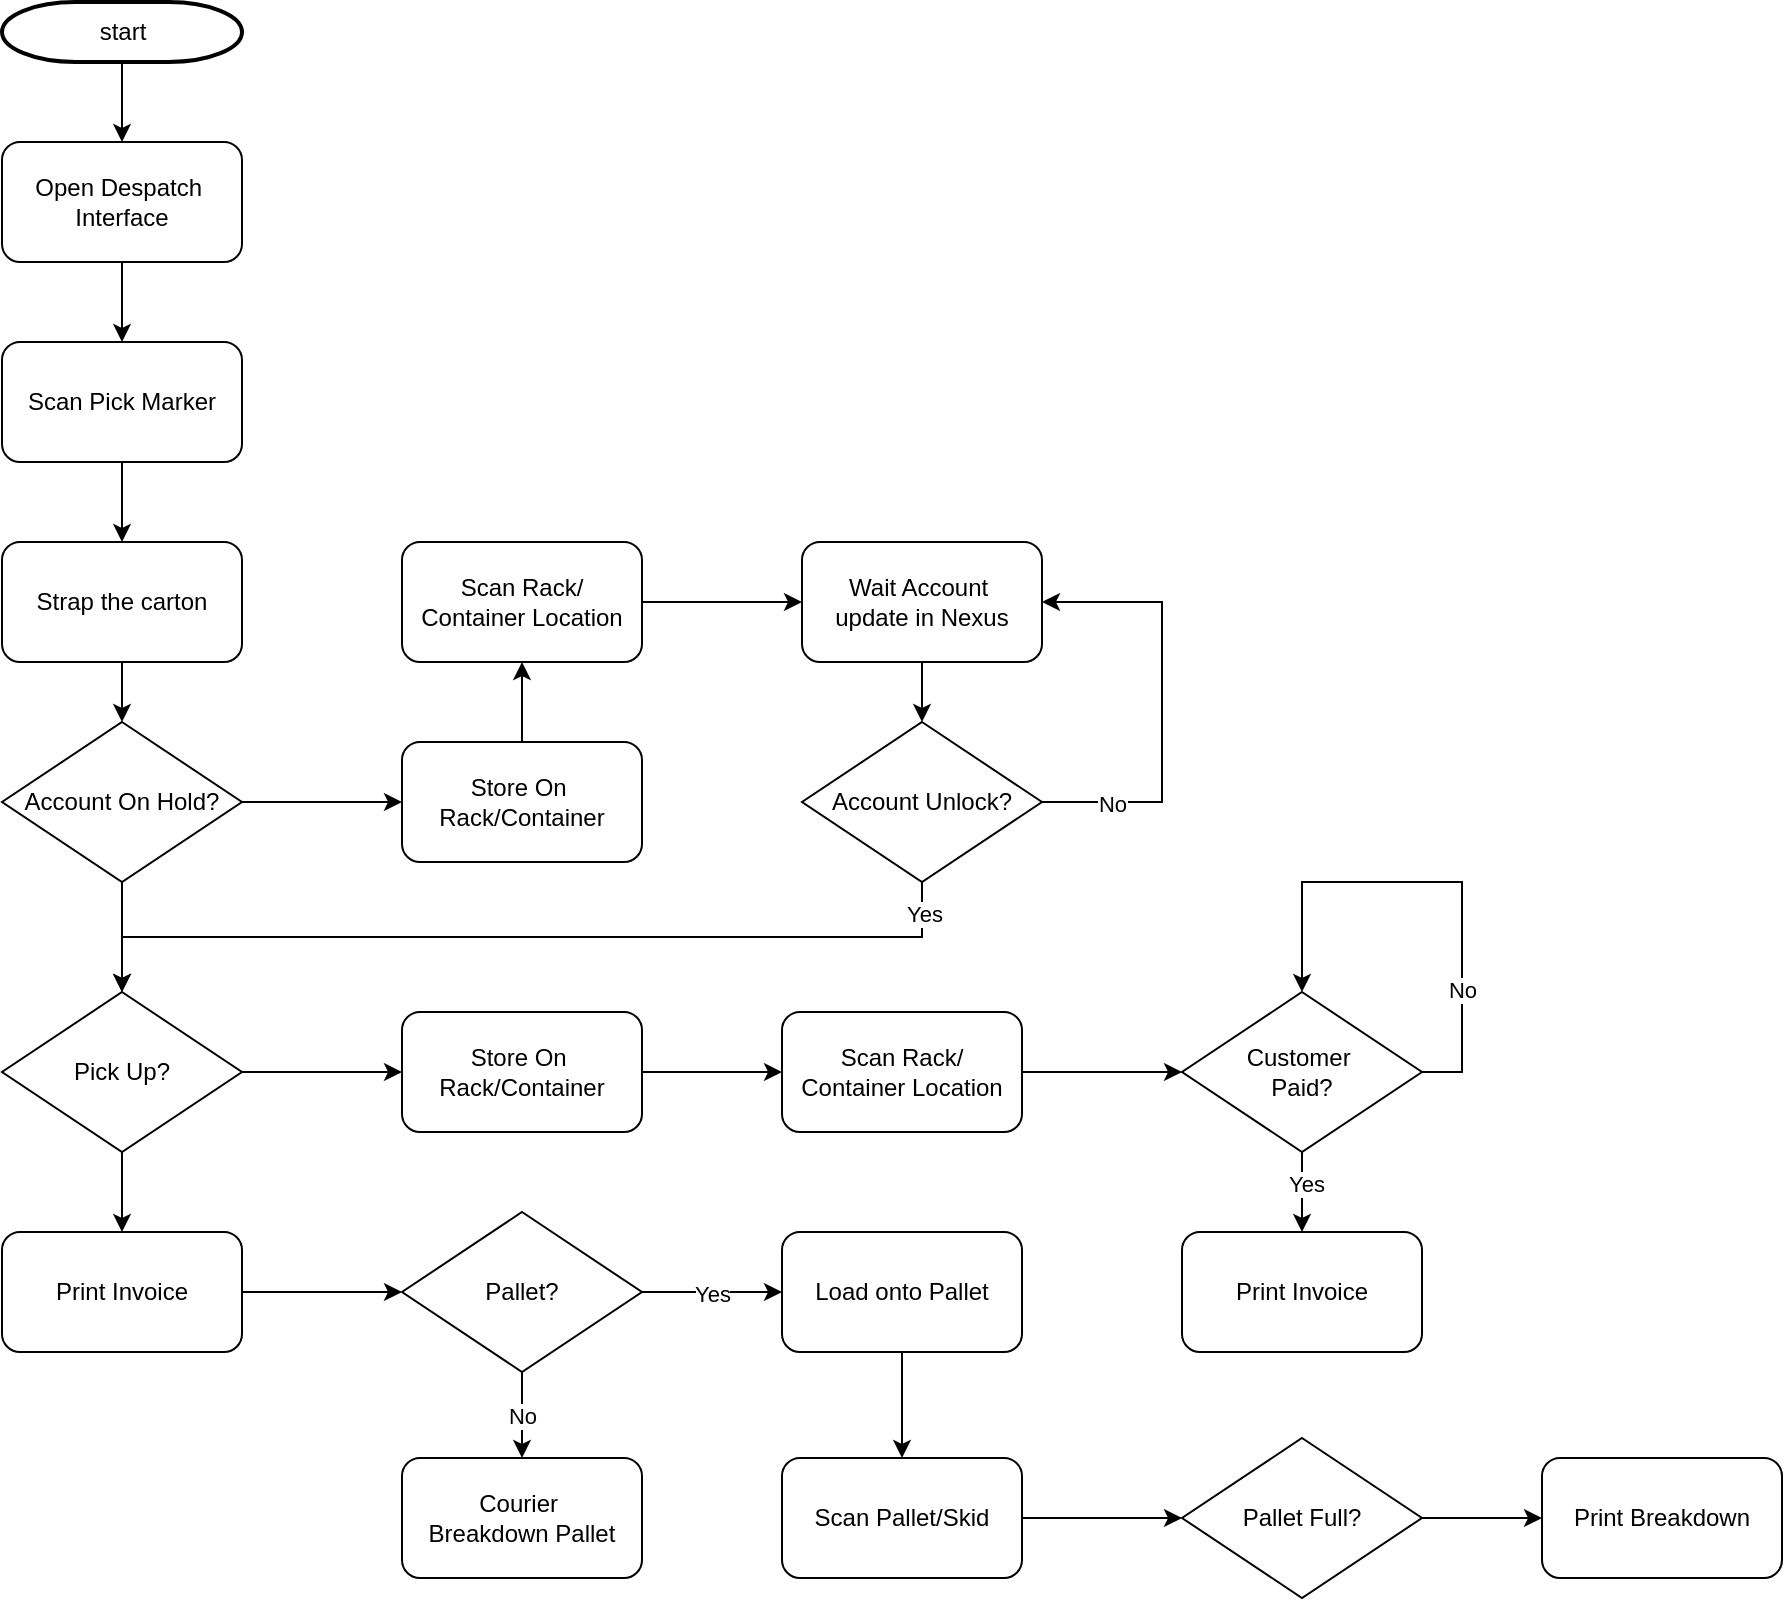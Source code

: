 <mxfile version="25.0.3">
  <diagram id="6a731a19-8d31-9384-78a2-239565b7b9f0" name="Page-1">
    <mxGraphModel dx="2074" dy="1132" grid="1" gridSize="10" guides="1" tooltips="1" connect="1" arrows="1" fold="1" page="1" pageScale="1" pageWidth="1169" pageHeight="827" background="none" math="0" shadow="0">
      <root>
        <mxCell id="0" />
        <mxCell id="1" parent="0" />
        <mxCell id="FllbzKFlJK6ehd7ZULbo-95" value="" style="edgeStyle=orthogonalEdgeStyle;rounded=0;orthogonalLoop=1;jettySize=auto;html=1;" parent="1" source="2" target="FllbzKFlJK6ehd7ZULbo-77" edge="1">
          <mxGeometry relative="1" as="geometry" />
        </mxCell>
        <mxCell id="2" value="start" style="shape=mxgraph.flowchart.terminator;strokeWidth=2;gradientColor=none;gradientDirection=north;fontStyle=0;html=1;" parent="1" vertex="1">
          <mxGeometry x="60" y="20" width="120" height="30" as="geometry" />
        </mxCell>
        <mxCell id="IlHMZtGNVjniCkJJhIyE-17" value="" style="edgeStyle=orthogonalEdgeStyle;rounded=0;orthogonalLoop=1;jettySize=auto;html=1;" parent="1" source="FllbzKFlJK6ehd7ZULbo-77" target="IlHMZtGNVjniCkJJhIyE-2" edge="1">
          <mxGeometry relative="1" as="geometry" />
        </mxCell>
        <mxCell id="FllbzKFlJK6ehd7ZULbo-77" value="&lt;span style=&quot;text-wrap-mode: nowrap;&quot;&gt;Open Despatch&amp;nbsp;&lt;/span&gt;&lt;div&gt;&lt;span style=&quot;text-wrap-mode: nowrap;&quot;&gt;Interface&lt;/span&gt;&lt;/div&gt;" style="rounded=1;whiteSpace=wrap;html=1;" parent="1" vertex="1">
          <mxGeometry x="60" y="90" width="120" height="60" as="geometry" />
        </mxCell>
        <mxCell id="d_Sx1PHwJZXIJJpvXMle-3" value="" style="edgeStyle=orthogonalEdgeStyle;rounded=0;orthogonalLoop=1;jettySize=auto;html=1;" edge="1" parent="1" source="IlHMZtGNVjniCkJJhIyE-2" target="d_Sx1PHwJZXIJJpvXMle-2">
          <mxGeometry relative="1" as="geometry" />
        </mxCell>
        <mxCell id="IlHMZtGNVjniCkJJhIyE-2" value="&lt;span style=&quot;text-wrap-mode: nowrap;&quot;&gt;Scan Pick Marker&lt;/span&gt;" style="rounded=1;whiteSpace=wrap;html=1;" parent="1" vertex="1">
          <mxGeometry x="60" y="190" width="120" height="60" as="geometry" />
        </mxCell>
        <mxCell id="d_Sx1PHwJZXIJJpvXMle-9" style="edgeStyle=orthogonalEdgeStyle;rounded=0;orthogonalLoop=1;jettySize=auto;html=1;exitX=0.5;exitY=1;exitDx=0;exitDy=0;entryX=0.5;entryY=0;entryDx=0;entryDy=0;" edge="1" parent="1" source="d_Sx1PHwJZXIJJpvXMle-2" target="d_Sx1PHwJZXIJJpvXMle-4">
          <mxGeometry relative="1" as="geometry" />
        </mxCell>
        <mxCell id="d_Sx1PHwJZXIJJpvXMle-2" value="&lt;span style=&quot;text-wrap-mode: nowrap;&quot;&gt;Strap the carton&lt;/span&gt;" style="rounded=1;whiteSpace=wrap;html=1;" vertex="1" parent="1">
          <mxGeometry x="60" y="290" width="120" height="60" as="geometry" />
        </mxCell>
        <mxCell id="d_Sx1PHwJZXIJJpvXMle-11" value="" style="edgeStyle=orthogonalEdgeStyle;rounded=0;orthogonalLoop=1;jettySize=auto;html=1;" edge="1" parent="1" source="d_Sx1PHwJZXIJJpvXMle-4">
          <mxGeometry relative="1" as="geometry">
            <mxPoint x="260" y="420" as="targetPoint" />
          </mxGeometry>
        </mxCell>
        <mxCell id="d_Sx1PHwJZXIJJpvXMle-15" value="" style="edgeStyle=orthogonalEdgeStyle;rounded=0;orthogonalLoop=1;jettySize=auto;html=1;" edge="1" parent="1" source="d_Sx1PHwJZXIJJpvXMle-4" target="d_Sx1PHwJZXIJJpvXMle-5">
          <mxGeometry relative="1" as="geometry" />
        </mxCell>
        <mxCell id="d_Sx1PHwJZXIJJpvXMle-4" value="Account On Hold?" style="rhombus;whiteSpace=wrap;html=1;" vertex="1" parent="1">
          <mxGeometry x="60" y="380" width="120" height="80" as="geometry" />
        </mxCell>
        <mxCell id="d_Sx1PHwJZXIJJpvXMle-16" value="" style="edgeStyle=orthogonalEdgeStyle;rounded=0;orthogonalLoop=1;jettySize=auto;html=1;" edge="1" parent="1" source="d_Sx1PHwJZXIJJpvXMle-5" target="d_Sx1PHwJZXIJJpvXMle-7">
          <mxGeometry relative="1" as="geometry" />
        </mxCell>
        <mxCell id="d_Sx1PHwJZXIJJpvXMle-35" value="" style="edgeStyle=orthogonalEdgeStyle;rounded=0;orthogonalLoop=1;jettySize=auto;html=1;" edge="1" parent="1" source="d_Sx1PHwJZXIJJpvXMle-5" target="d_Sx1PHwJZXIJJpvXMle-31">
          <mxGeometry relative="1" as="geometry" />
        </mxCell>
        <mxCell id="d_Sx1PHwJZXIJJpvXMle-5" value="Pick Up?" style="rhombus;whiteSpace=wrap;html=1;" vertex="1" parent="1">
          <mxGeometry x="60" y="515" width="120" height="80" as="geometry" />
        </mxCell>
        <mxCell id="d_Sx1PHwJZXIJJpvXMle-45" value="" style="edgeStyle=orthogonalEdgeStyle;rounded=0;orthogonalLoop=1;jettySize=auto;html=1;" edge="1" parent="1" source="d_Sx1PHwJZXIJJpvXMle-7" target="d_Sx1PHwJZXIJJpvXMle-43">
          <mxGeometry relative="1" as="geometry" />
        </mxCell>
        <mxCell id="d_Sx1PHwJZXIJJpvXMle-7" value="&lt;span style=&quot;text-wrap-mode: nowrap;&quot;&gt;Print Invoice&lt;/span&gt;" style="rounded=1;whiteSpace=wrap;html=1;" vertex="1" parent="1">
          <mxGeometry x="60" y="635" width="120" height="60" as="geometry" />
        </mxCell>
        <mxCell id="d_Sx1PHwJZXIJJpvXMle-23" value="" style="edgeStyle=orthogonalEdgeStyle;rounded=0;orthogonalLoop=1;jettySize=auto;html=1;" edge="1" parent="1" source="d_Sx1PHwJZXIJJpvXMle-12" target="d_Sx1PHwJZXIJJpvXMle-21">
          <mxGeometry relative="1" as="geometry" />
        </mxCell>
        <mxCell id="d_Sx1PHwJZXIJJpvXMle-12" value="&lt;span style=&quot;text-wrap-mode: nowrap;&quot;&gt;Store On&amp;nbsp;&lt;/span&gt;&lt;div&gt;&lt;span style=&quot;text-wrap-mode: nowrap;&quot;&gt;Rack/Container&lt;/span&gt;&lt;/div&gt;" style="rounded=1;whiteSpace=wrap;html=1;" vertex="1" parent="1">
          <mxGeometry x="260" y="390" width="120" height="60" as="geometry" />
        </mxCell>
        <mxCell id="d_Sx1PHwJZXIJJpvXMle-19" style="edgeStyle=orthogonalEdgeStyle;rounded=0;orthogonalLoop=1;jettySize=auto;html=1;exitX=0.5;exitY=1;exitDx=0;exitDy=0;entryX=0.5;entryY=0;entryDx=0;entryDy=0;" edge="1" parent="1" source="d_Sx1PHwJZXIJJpvXMle-18" target="d_Sx1PHwJZXIJJpvXMle-5">
          <mxGeometry relative="1" as="geometry">
            <mxPoint x="120" y="510" as="targetPoint" />
          </mxGeometry>
        </mxCell>
        <mxCell id="d_Sx1PHwJZXIJJpvXMle-30" value="Yes" style="edgeLabel;html=1;align=center;verticalAlign=middle;resizable=0;points=[];" vertex="1" connectable="0" parent="d_Sx1PHwJZXIJJpvXMle-19">
          <mxGeometry x="-0.932" y="1" relative="1" as="geometry">
            <mxPoint as="offset" />
          </mxGeometry>
        </mxCell>
        <mxCell id="d_Sx1PHwJZXIJJpvXMle-26" style="edgeStyle=orthogonalEdgeStyle;rounded=0;orthogonalLoop=1;jettySize=auto;html=1;exitX=1;exitY=0.5;exitDx=0;exitDy=0;entryX=1;entryY=0.5;entryDx=0;entryDy=0;" edge="1" parent="1" source="d_Sx1PHwJZXIJJpvXMle-18" target="d_Sx1PHwJZXIJJpvXMle-22">
          <mxGeometry relative="1" as="geometry">
            <Array as="points">
              <mxPoint x="640" y="420" />
              <mxPoint x="640" y="320" />
            </Array>
          </mxGeometry>
        </mxCell>
        <mxCell id="d_Sx1PHwJZXIJJpvXMle-29" value="No" style="edgeLabel;html=1;align=center;verticalAlign=middle;resizable=0;points=[];" vertex="1" connectable="0" parent="d_Sx1PHwJZXIJJpvXMle-26">
          <mxGeometry x="-0.686" y="-1" relative="1" as="geometry">
            <mxPoint as="offset" />
          </mxGeometry>
        </mxCell>
        <mxCell id="d_Sx1PHwJZXIJJpvXMle-18" value="Account Unlock?" style="rhombus;whiteSpace=wrap;html=1;" vertex="1" parent="1">
          <mxGeometry x="460" y="380" width="120" height="80" as="geometry" />
        </mxCell>
        <mxCell id="d_Sx1PHwJZXIJJpvXMle-24" style="edgeStyle=orthogonalEdgeStyle;rounded=0;orthogonalLoop=1;jettySize=auto;html=1;exitX=1;exitY=0.5;exitDx=0;exitDy=0;entryX=0;entryY=0.5;entryDx=0;entryDy=0;" edge="1" parent="1" source="d_Sx1PHwJZXIJJpvXMle-21" target="d_Sx1PHwJZXIJJpvXMle-22">
          <mxGeometry relative="1" as="geometry" />
        </mxCell>
        <mxCell id="d_Sx1PHwJZXIJJpvXMle-21" value="&lt;span style=&quot;text-wrap-mode: nowrap;&quot;&gt;Scan Rack/&lt;/span&gt;&lt;div&gt;&lt;span style=&quot;text-wrap-mode: nowrap;&quot;&gt;Container Location&lt;/span&gt;&lt;/div&gt;" style="rounded=1;whiteSpace=wrap;html=1;" vertex="1" parent="1">
          <mxGeometry x="260" y="290" width="120" height="60" as="geometry" />
        </mxCell>
        <mxCell id="d_Sx1PHwJZXIJJpvXMle-25" value="" style="edgeStyle=orthogonalEdgeStyle;rounded=0;orthogonalLoop=1;jettySize=auto;html=1;" edge="1" parent="1" source="d_Sx1PHwJZXIJJpvXMle-22" target="d_Sx1PHwJZXIJJpvXMle-18">
          <mxGeometry relative="1" as="geometry" />
        </mxCell>
        <mxCell id="d_Sx1PHwJZXIJJpvXMle-22" value="&lt;span style=&quot;text-wrap-mode: nowrap;&quot;&gt;Wait Account&amp;nbsp;&lt;/span&gt;&lt;div&gt;&lt;span style=&quot;text-wrap-mode: nowrap;&quot;&gt;update in Nexus&lt;/span&gt;&lt;/div&gt;" style="rounded=1;whiteSpace=wrap;html=1;" vertex="1" parent="1">
          <mxGeometry x="460" y="290" width="120" height="60" as="geometry" />
        </mxCell>
        <mxCell id="d_Sx1PHwJZXIJJpvXMle-36" value="" style="edgeStyle=orthogonalEdgeStyle;rounded=0;orthogonalLoop=1;jettySize=auto;html=1;" edge="1" parent="1" source="d_Sx1PHwJZXIJJpvXMle-31" target="d_Sx1PHwJZXIJJpvXMle-32">
          <mxGeometry relative="1" as="geometry" />
        </mxCell>
        <mxCell id="d_Sx1PHwJZXIJJpvXMle-31" value="&lt;span style=&quot;text-wrap-mode: nowrap;&quot;&gt;Store On&amp;nbsp;&lt;/span&gt;&lt;div&gt;&lt;span style=&quot;text-wrap-mode: nowrap;&quot;&gt;Rack/Container&lt;/span&gt;&lt;/div&gt;" style="rounded=1;whiteSpace=wrap;html=1;" vertex="1" parent="1">
          <mxGeometry x="260" y="525" width="120" height="60" as="geometry" />
        </mxCell>
        <mxCell id="d_Sx1PHwJZXIJJpvXMle-38" value="" style="edgeStyle=orthogonalEdgeStyle;rounded=0;orthogonalLoop=1;jettySize=auto;html=1;" edge="1" parent="1" source="d_Sx1PHwJZXIJJpvXMle-32" target="d_Sx1PHwJZXIJJpvXMle-37">
          <mxGeometry relative="1" as="geometry" />
        </mxCell>
        <mxCell id="d_Sx1PHwJZXIJJpvXMle-32" value="&lt;span style=&quot;text-wrap-mode: nowrap;&quot;&gt;Scan Rack/&lt;/span&gt;&lt;div&gt;&lt;span style=&quot;text-wrap-mode: nowrap;&quot;&gt;Container Location&lt;/span&gt;&lt;/div&gt;" style="rounded=1;whiteSpace=wrap;html=1;" vertex="1" parent="1">
          <mxGeometry x="450" y="525" width="120" height="60" as="geometry" />
        </mxCell>
        <mxCell id="d_Sx1PHwJZXIJJpvXMle-34" value="&lt;span style=&quot;text-wrap-mode: nowrap;&quot;&gt;Print Invoice&lt;/span&gt;" style="rounded=1;whiteSpace=wrap;html=1;" vertex="1" parent="1">
          <mxGeometry x="650" y="635" width="120" height="60" as="geometry" />
        </mxCell>
        <mxCell id="d_Sx1PHwJZXIJJpvXMle-39" value="" style="edgeStyle=orthogonalEdgeStyle;rounded=0;orthogonalLoop=1;jettySize=auto;html=1;" edge="1" parent="1" source="d_Sx1PHwJZXIJJpvXMle-37" target="d_Sx1PHwJZXIJJpvXMle-34">
          <mxGeometry relative="1" as="geometry" />
        </mxCell>
        <mxCell id="d_Sx1PHwJZXIJJpvXMle-42" value="Yes" style="edgeLabel;html=1;align=center;verticalAlign=middle;resizable=0;points=[];" vertex="1" connectable="0" parent="d_Sx1PHwJZXIJJpvXMle-39">
          <mxGeometry x="-0.214" y="2" relative="1" as="geometry">
            <mxPoint as="offset" />
          </mxGeometry>
        </mxCell>
        <mxCell id="d_Sx1PHwJZXIJJpvXMle-37" value="Customer&amp;nbsp;&lt;div&gt;Paid?&lt;/div&gt;" style="rhombus;whiteSpace=wrap;html=1;" vertex="1" parent="1">
          <mxGeometry x="650" y="515" width="120" height="80" as="geometry" />
        </mxCell>
        <mxCell id="d_Sx1PHwJZXIJJpvXMle-40" style="edgeStyle=orthogonalEdgeStyle;rounded=0;orthogonalLoop=1;jettySize=auto;html=1;exitX=1;exitY=0.5;exitDx=0;exitDy=0;entryX=0.5;entryY=0;entryDx=0;entryDy=0;" edge="1" parent="1" source="d_Sx1PHwJZXIJJpvXMle-37" target="d_Sx1PHwJZXIJJpvXMle-37">
          <mxGeometry relative="1" as="geometry">
            <Array as="points">
              <mxPoint x="790" y="555" />
              <mxPoint x="790" y="460" />
              <mxPoint x="710" y="460" />
            </Array>
          </mxGeometry>
        </mxCell>
        <mxCell id="d_Sx1PHwJZXIJJpvXMle-41" value="No" style="edgeLabel;html=1;align=center;verticalAlign=middle;resizable=0;points=[];" vertex="1" connectable="0" parent="d_Sx1PHwJZXIJJpvXMle-40">
          <mxGeometry x="-0.508" relative="1" as="geometry">
            <mxPoint as="offset" />
          </mxGeometry>
        </mxCell>
        <mxCell id="d_Sx1PHwJZXIJJpvXMle-46" value="No" style="edgeStyle=orthogonalEdgeStyle;rounded=0;orthogonalLoop=1;jettySize=auto;html=1;" edge="1" parent="1" source="d_Sx1PHwJZXIJJpvXMle-43" target="d_Sx1PHwJZXIJJpvXMle-44">
          <mxGeometry relative="1" as="geometry" />
        </mxCell>
        <mxCell id="d_Sx1PHwJZXIJJpvXMle-48" value="Yes" style="edgeStyle=orthogonalEdgeStyle;rounded=0;orthogonalLoop=1;jettySize=auto;html=1;" edge="1" parent="1" source="d_Sx1PHwJZXIJJpvXMle-43">
          <mxGeometry relative="1" as="geometry">
            <mxPoint x="450" y="665" as="targetPoint" />
          </mxGeometry>
        </mxCell>
        <mxCell id="d_Sx1PHwJZXIJJpvXMle-43" value="Pallet?" style="rhombus;whiteSpace=wrap;html=1;" vertex="1" parent="1">
          <mxGeometry x="260" y="625" width="120" height="80" as="geometry" />
        </mxCell>
        <mxCell id="d_Sx1PHwJZXIJJpvXMle-44" value="&lt;span style=&quot;text-wrap-mode: nowrap;&quot;&gt;Courier&amp;nbsp;&lt;/span&gt;&lt;div&gt;&lt;span style=&quot;text-wrap-mode: nowrap;&quot;&gt;Breakdown Pallet&lt;/span&gt;&lt;/div&gt;" style="rounded=1;whiteSpace=wrap;html=1;" vertex="1" parent="1">
          <mxGeometry x="260" y="748" width="120" height="60" as="geometry" />
        </mxCell>
        <mxCell id="d_Sx1PHwJZXIJJpvXMle-49" value="&lt;span style=&quot;text-wrap-mode: nowrap;&quot;&gt;Print Breakdown&lt;/span&gt;" style="rounded=1;whiteSpace=wrap;html=1;" vertex="1" parent="1">
          <mxGeometry x="830" y="748" width="120" height="60" as="geometry" />
        </mxCell>
        <mxCell id="d_Sx1PHwJZXIJJpvXMle-52" value="" style="edgeStyle=orthogonalEdgeStyle;rounded=0;orthogonalLoop=1;jettySize=auto;html=1;" edge="1" parent="1" source="d_Sx1PHwJZXIJJpvXMle-50" target="d_Sx1PHwJZXIJJpvXMle-51">
          <mxGeometry relative="1" as="geometry" />
        </mxCell>
        <mxCell id="d_Sx1PHwJZXIJJpvXMle-50" value="&lt;span style=&quot;text-wrap-mode: nowrap;&quot;&gt;Load onto Pallet&lt;/span&gt;" style="rounded=1;whiteSpace=wrap;html=1;" vertex="1" parent="1">
          <mxGeometry x="450" y="635" width="120" height="60" as="geometry" />
        </mxCell>
        <mxCell id="d_Sx1PHwJZXIJJpvXMle-55" value="" style="edgeStyle=orthogonalEdgeStyle;rounded=0;orthogonalLoop=1;jettySize=auto;html=1;" edge="1" parent="1" source="d_Sx1PHwJZXIJJpvXMle-51" target="d_Sx1PHwJZXIJJpvXMle-54">
          <mxGeometry relative="1" as="geometry" />
        </mxCell>
        <mxCell id="d_Sx1PHwJZXIJJpvXMle-51" value="&lt;span style=&quot;text-wrap-mode: nowrap;&quot;&gt;Scan Pallet/Skid&lt;br&gt;&lt;/span&gt;" style="rounded=1;whiteSpace=wrap;html=1;" vertex="1" parent="1">
          <mxGeometry x="450" y="748" width="120" height="60" as="geometry" />
        </mxCell>
        <mxCell id="d_Sx1PHwJZXIJJpvXMle-56" value="" style="edgeStyle=orthogonalEdgeStyle;rounded=0;orthogonalLoop=1;jettySize=auto;html=1;" edge="1" parent="1" source="d_Sx1PHwJZXIJJpvXMle-54" target="d_Sx1PHwJZXIJJpvXMle-49">
          <mxGeometry relative="1" as="geometry" />
        </mxCell>
        <mxCell id="d_Sx1PHwJZXIJJpvXMle-54" value="Pallet Full?" style="rhombus;whiteSpace=wrap;html=1;" vertex="1" parent="1">
          <mxGeometry x="650" y="738" width="120" height="80" as="geometry" />
        </mxCell>
      </root>
    </mxGraphModel>
  </diagram>
</mxfile>
